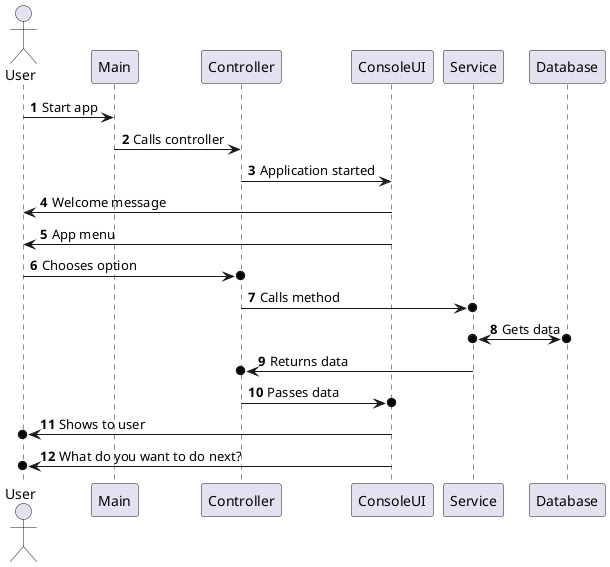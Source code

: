 @startuml
'https://plantuml.com/sequence-diagram

autonumber
actor User
User -> Main: Start app
Main -> Controller: Calls controller
Controller -> ConsoleUI: Application started
ConsoleUI -> User: Welcome message
ConsoleUI -> User: App menu
User ->o Controller: Chooses option
Controller ->o Service: Calls method
Service o<->o Database: Gets data
Service ->o Controller: Returns data
Controller ->o ConsoleUI: Passes data
ConsoleUI ->o User: Shows to user
ConsoleUI ->o User: What do you want to do next?
@enduml